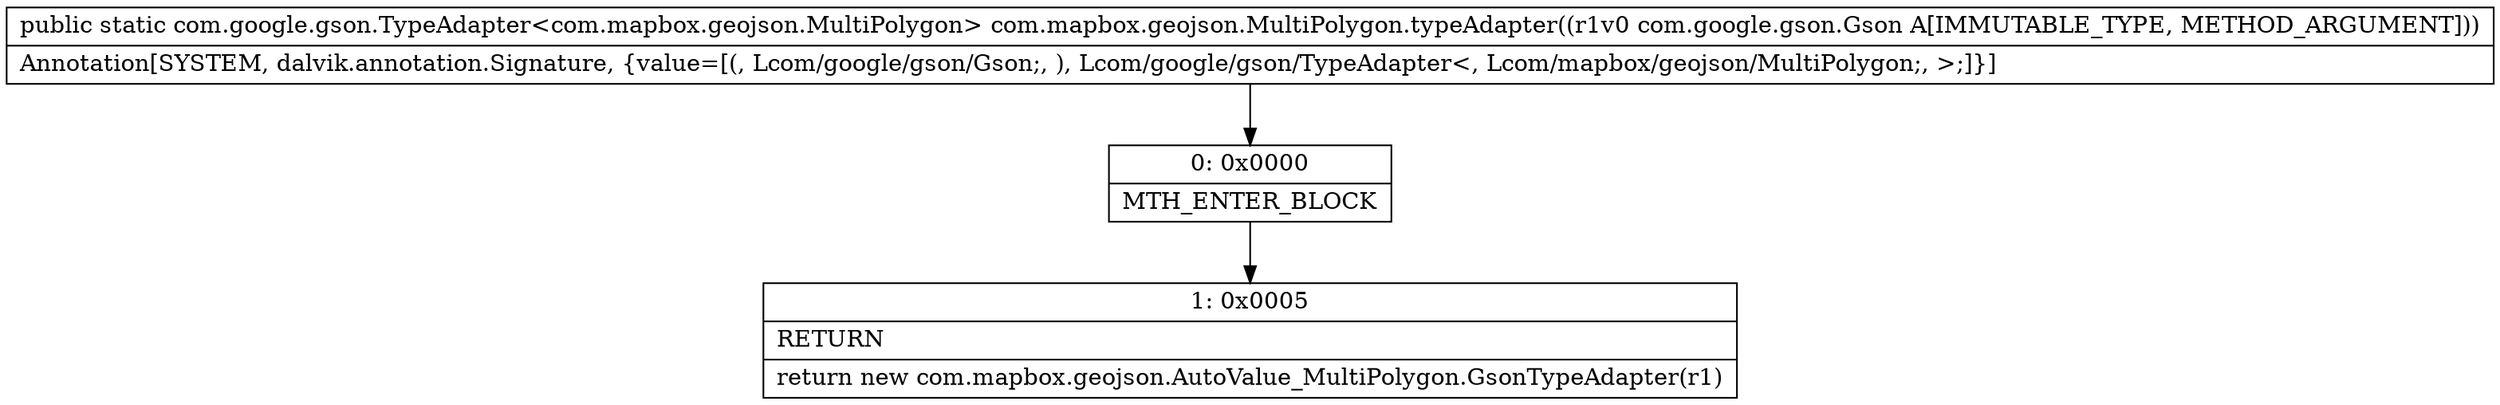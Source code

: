 digraph "CFG forcom.mapbox.geojson.MultiPolygon.typeAdapter(Lcom\/google\/gson\/Gson;)Lcom\/google\/gson\/TypeAdapter;" {
Node_0 [shape=record,label="{0\:\ 0x0000|MTH_ENTER_BLOCK\l}"];
Node_1 [shape=record,label="{1\:\ 0x0005|RETURN\l|return new com.mapbox.geojson.AutoValue_MultiPolygon.GsonTypeAdapter(r1)\l}"];
MethodNode[shape=record,label="{public static com.google.gson.TypeAdapter\<com.mapbox.geojson.MultiPolygon\> com.mapbox.geojson.MultiPolygon.typeAdapter((r1v0 com.google.gson.Gson A[IMMUTABLE_TYPE, METHOD_ARGUMENT]))  | Annotation[SYSTEM, dalvik.annotation.Signature, \{value=[(, Lcom\/google\/gson\/Gson;, ), Lcom\/google\/gson\/TypeAdapter\<, Lcom\/mapbox\/geojson\/MultiPolygon;, \>;]\}]\l}"];
MethodNode -> Node_0;
Node_0 -> Node_1;
}

